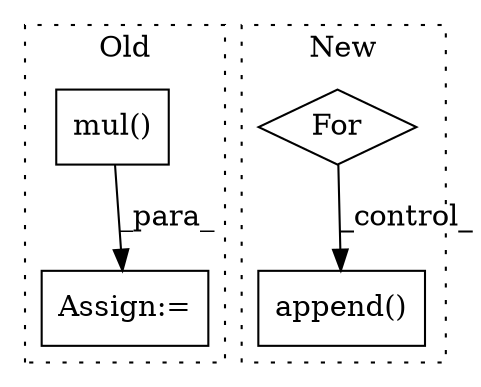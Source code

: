 digraph G {
subgraph cluster0 {
1 [label="mul()" a="75" s="7488,7512" l="10,1" shape="box"];
3 [label="Assign:=" a="68" s="7580" l="3" shape="box"];
label = "Old";
style="dotted";
}
subgraph cluster1 {
2 [label="append()" a="75" s="8083,8163" l="12,1" shape="box"];
4 [label="For" a="107" s="8029,8065" l="4,18" shape="diamond"];
label = "New";
style="dotted";
}
1 -> 3 [label="_para_"];
4 -> 2 [label="_control_"];
}